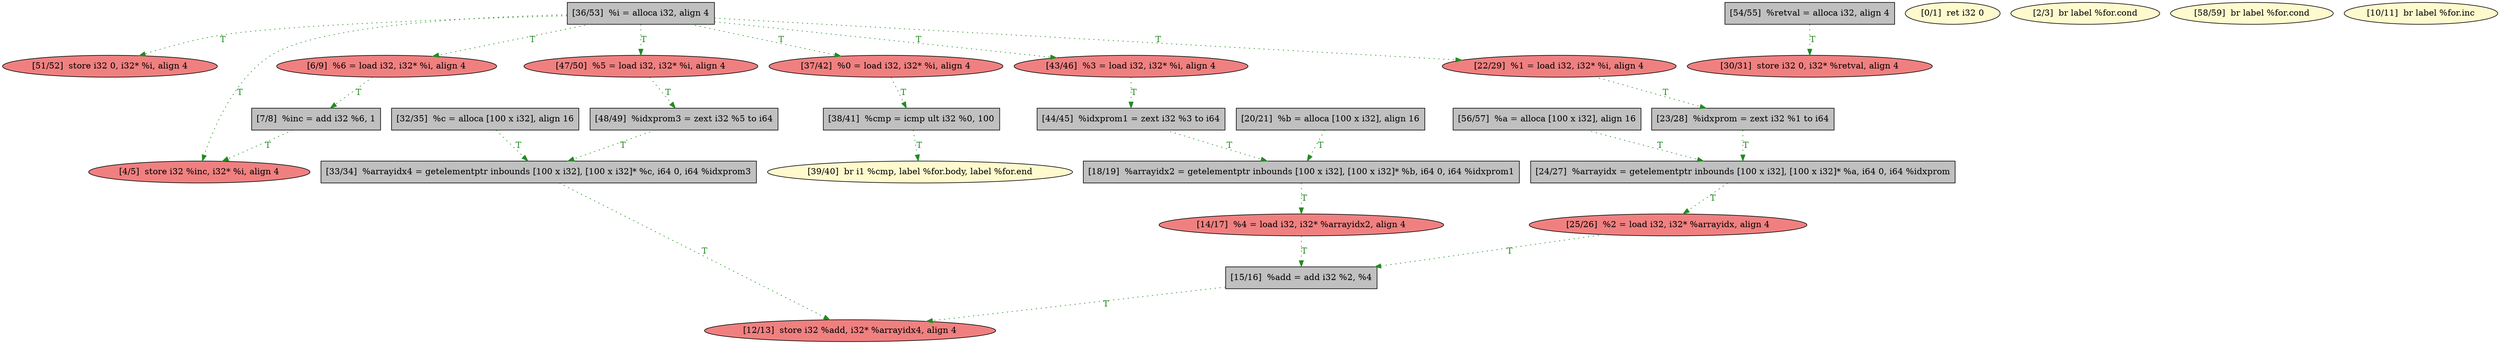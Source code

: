 
digraph G {


node89 [fillcolor=grey,label="[24/27]  %arrayidx = getelementptr inbounds [100 x i32], [100 x i32]* %a, i64 0, i64 %idxprom",shape=rectangle,style=filled ]
node88 [fillcolor=grey,label="[36/53]  %i = alloca i32, align 4",shape=rectangle,style=filled ]
node87 [fillcolor=grey,label="[54/55]  %retval = alloca i32, align 4",shape=rectangle,style=filled ]
node85 [fillcolor=grey,label="[23/28]  %idxprom = zext i32 %1 to i64",shape=rectangle,style=filled ]
node83 [fillcolor=lightcoral,label="[51/52]  store i32 0, i32* %i, align 4",shape=ellipse,style=filled ]
node84 [fillcolor=grey,label="[56/57]  %a = alloca [100 x i32], align 16",shape=rectangle,style=filled ]
node81 [fillcolor=grey,label="[20/21]  %b = alloca [100 x i32], align 16",shape=rectangle,style=filled ]
node78 [fillcolor=grey,label="[18/19]  %arrayidx2 = getelementptr inbounds [100 x i32], [100 x i32]* %b, i64 0, i64 %idxprom1",shape=rectangle,style=filled ]
node77 [fillcolor=lightcoral,label="[4/5]  store i32 %inc, i32* %i, align 4",shape=ellipse,style=filled ]
node76 [fillcolor=lemonchiffon,label="[0/1]  ret i32 0",shape=ellipse,style=filled ]
node80 [fillcolor=lightcoral,label="[14/17]  %4 = load i32, i32* %arrayidx2, align 4",shape=ellipse,style=filled ]
node79 [fillcolor=lightcoral,label="[6/9]  %6 = load i32, i32* %i, align 4",shape=ellipse,style=filled ]
node61 [fillcolor=grey,label="[32/35]  %c = alloca [100 x i32], align 16",shape=rectangle,style=filled ]
node69 [fillcolor=grey,label="[48/49]  %idxprom3 = zext i32 %5 to i64",shape=rectangle,style=filled ]
node86 [fillcolor=grey,label="[44/45]  %idxprom1 = zext i32 %3 to i64",shape=rectangle,style=filled ]
node74 [fillcolor=lemonchiffon,label="[2/3]  br label %for.cond",shape=ellipse,style=filled ]
node60 [fillcolor=lightcoral,label="[30/31]  store i32 0, i32* %retval, align 4",shape=ellipse,style=filled ]
node64 [fillcolor=lightcoral,label="[22/29]  %1 = load i32, i32* %i, align 4",shape=ellipse,style=filled ]
node65 [fillcolor=lightcoral,label="[37/42]  %0 = load i32, i32* %i, align 4",shape=ellipse,style=filled ]
node66 [fillcolor=grey,label="[38/41]  %cmp = icmp ult i32 %0, 100",shape=rectangle,style=filled ]
node67 [fillcolor=lightcoral,label="[43/46]  %3 = load i32, i32* %i, align 4",shape=ellipse,style=filled ]
node82 [fillcolor=grey,label="[7/8]  %inc = add i32 %6, 1",shape=rectangle,style=filled ]
node70 [fillcolor=lightcoral,label="[25/26]  %2 = load i32, i32* %arrayidx, align 4",shape=ellipse,style=filled ]
node62 [fillcolor=lemonchiffon,label="[39/40]  br i1 %cmp, label %for.body, label %for.end",shape=ellipse,style=filled ]
node73 [fillcolor=lightcoral,label="[12/13]  store i32 %add, i32* %arrayidx4, align 4",shape=ellipse,style=filled ]
node68 [fillcolor=grey,label="[33/34]  %arrayidx4 = getelementptr inbounds [100 x i32], [100 x i32]* %c, i64 0, i64 %idxprom3",shape=rectangle,style=filled ]
node71 [fillcolor=lemonchiffon,label="[58/59]  br label %for.cond",shape=ellipse,style=filled ]
node63 [fillcolor=grey,label="[15/16]  %add = add i32 %2, %4",shape=rectangle,style=filled ]
node72 [fillcolor=lightcoral,label="[47/50]  %5 = load i32, i32* %i, align 4",shape=ellipse,style=filled ]
node75 [fillcolor=lemonchiffon,label="[10/11]  br label %for.inc",shape=ellipse,style=filled ]

node88->node64 [style=dotted,color=forestgreen,label="T",fontcolor=forestgreen ]
node86->node78 [style=dotted,color=forestgreen,label="T",fontcolor=forestgreen ]
node88->node83 [style=dotted,color=forestgreen,label="T",fontcolor=forestgreen ]
node85->node89 [style=dotted,color=forestgreen,label="T",fontcolor=forestgreen ]
node88->node79 [style=dotted,color=forestgreen,label="T",fontcolor=forestgreen ]
node88->node65 [style=dotted,color=forestgreen,label="T",fontcolor=forestgreen ]
node82->node77 [style=dotted,color=forestgreen,label="T",fontcolor=forestgreen ]
node80->node63 [style=dotted,color=forestgreen,label="T",fontcolor=forestgreen ]
node69->node68 [style=dotted,color=forestgreen,label="T",fontcolor=forestgreen ]
node68->node73 [style=dotted,color=forestgreen,label="T",fontcolor=forestgreen ]
node66->node62 [style=dotted,color=forestgreen,label="T",fontcolor=forestgreen ]
node64->node85 [style=dotted,color=forestgreen,label="T",fontcolor=forestgreen ]
node72->node69 [style=dotted,color=forestgreen,label="T",fontcolor=forestgreen ]
node87->node60 [style=dotted,color=forestgreen,label="T",fontcolor=forestgreen ]
node61->node68 [style=dotted,color=forestgreen,label="T",fontcolor=forestgreen ]
node78->node80 [style=dotted,color=forestgreen,label="T",fontcolor=forestgreen ]
node88->node72 [style=dotted,color=forestgreen,label="T",fontcolor=forestgreen ]
node65->node66 [style=dotted,color=forestgreen,label="T",fontcolor=forestgreen ]
node67->node86 [style=dotted,color=forestgreen,label="T",fontcolor=forestgreen ]
node88->node67 [style=dotted,color=forestgreen,label="T",fontcolor=forestgreen ]
node81->node78 [style=dotted,color=forestgreen,label="T",fontcolor=forestgreen ]
node70->node63 [style=dotted,color=forestgreen,label="T",fontcolor=forestgreen ]
node84->node89 [style=dotted,color=forestgreen,label="T",fontcolor=forestgreen ]
node88->node77 [style=dotted,color=forestgreen,label="T",fontcolor=forestgreen ]
node79->node82 [style=dotted,color=forestgreen,label="T",fontcolor=forestgreen ]
node63->node73 [style=dotted,color=forestgreen,label="T",fontcolor=forestgreen ]
node89->node70 [style=dotted,color=forestgreen,label="T",fontcolor=forestgreen ]


}
